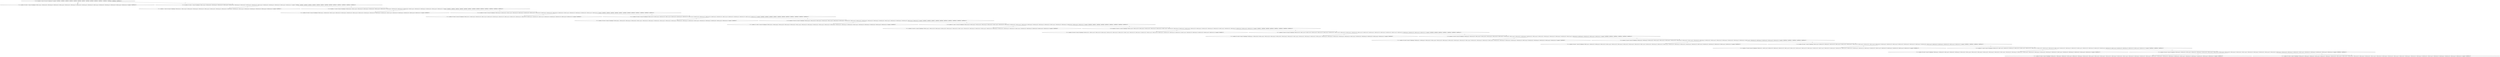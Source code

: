 digraph {
    0 [ label = "{\"n\":15,\"markers\":0,\"start\":32,\"stop\":32,\"haplotype\":[],\"samples\":[\"SAMPLE1\",\"SAMPLE2\",\"SAMPLE3\",\"SAMPLE4\",\"SAMPLE5\",\"SAMPLE6\",\"SAMPLE7\",\"SAMPLE8\",\"SAMPLE9\",\"SAMPLE10\",\"SAMPLE11\",\"SAMPLE12\",\"SAMPLE13\",\"SAMPLE14\",\"SAMPLE14\"]}" ]
    1 [ label = "{\"n\":1,\"markers\":16,\"start\":17,\"stop\":32,\"haplotype\":[\"chr9_17_A_C_1\",\"chr9_18_G_T_0\",\"chr9_19_A_C_0\",\"chr9_20_G_T_0\",\"chr9_21_A_C_0\",\"chr9_22_G_T_0\",\"chr9_23_A_C_0\",\"chr9_24_G_T_0\",\"chr9_25_A_C_0\",\"chr9_26_G_T_0\",\"chr9_27_A_C_0\",\"chr9_28_G_T_0\",\"chr9_29_A_C_0\",\"chr9_30_G_T_0\",\"chr9_31_A_C_0\",\"chr9_32_G_T_1\"],\"samples\":[\"SAMPLE14\"]}" ]
    2 [ label = "{\"n\":14,\"markers\":16,\"start\":17,\"stop\":32,\"haplotype\":[\"chr9_17_A_C_0\",\"chr9_18_G_T_0\",\"chr9_19_A_C_0\",\"chr9_20_G_T_0\",\"chr9_21_A_C_0\",\"chr9_22_G_T_0\",\"chr9_23_A_C_0\",\"chr9_24_G_T_0\",\"chr9_25_A_C_0\",\"chr9_26_G_T_0\",\"chr9_27_A_C_0\",\"chr9_28_G_T_0\",\"chr9_29_A_C_0\",\"chr9_30_G_T_0\",\"chr9_31_A_C_0\",\"chr9_32_G_T_1\"],\"samples\":[\"SAMPLE1\",\"SAMPLE2\",\"SAMPLE3\",\"SAMPLE4\",\"SAMPLE5\",\"SAMPLE6\",\"SAMPLE7\",\"SAMPLE8\",\"SAMPLE9\",\"SAMPLE10\",\"SAMPLE11\",\"SAMPLE12\",\"SAMPLE13\",\"SAMPLE14\"]}" ]
    3 [ label = "{\"n\":1,\"markers\":17,\"start\":16,\"stop\":32,\"haplotype\":[\"chr9_16_G_T_1\",\"chr9_17_A_C_0\",\"chr9_18_G_T_0\",\"chr9_19_A_C_0\",\"chr9_20_G_T_0\",\"chr9_21_A_C_0\",\"chr9_22_G_T_0\",\"chr9_23_A_C_0\",\"chr9_24_G_T_0\",\"chr9_25_A_C_0\",\"chr9_26_G_T_0\",\"chr9_27_A_C_0\",\"chr9_28_G_T_0\",\"chr9_29_A_C_0\",\"chr9_30_G_T_0\",\"chr9_31_A_C_0\",\"chr9_32_G_T_1\"],\"samples\":[\"SAMPLE1\"]}" ]
    4 [ label = "{\"n\":13,\"markers\":17,\"start\":16,\"stop\":32,\"haplotype\":[\"chr9_16_G_T_0\",\"chr9_17_A_C_0\",\"chr9_18_G_T_0\",\"chr9_19_A_C_0\",\"chr9_20_G_T_0\",\"chr9_21_A_C_0\",\"chr9_22_G_T_0\",\"chr9_23_A_C_0\",\"chr9_24_G_T_0\",\"chr9_25_A_C_0\",\"chr9_26_G_T_0\",\"chr9_27_A_C_0\",\"chr9_28_G_T_0\",\"chr9_29_A_C_0\",\"chr9_30_G_T_0\",\"chr9_31_A_C_0\",\"chr9_32_G_T_1\"],\"samples\":[\"SAMPLE2\",\"SAMPLE3\",\"SAMPLE4\",\"SAMPLE5\",\"SAMPLE6\",\"SAMPLE7\",\"SAMPLE8\",\"SAMPLE9\",\"SAMPLE10\",\"SAMPLE11\",\"SAMPLE12\",\"SAMPLE13\",\"SAMPLE14\"]}" ]
    5 [ label = "{\"n\":1,\"markers\":18,\"start\":15,\"stop\":32,\"haplotype\":[\"chr9_15_A_C_1\",\"chr9_16_G_T_0\",\"chr9_17_A_C_0\",\"chr9_18_G_T_0\",\"chr9_19_A_C_0\",\"chr9_20_G_T_0\",\"chr9_21_A_C_0\",\"chr9_22_G_T_0\",\"chr9_23_A_C_0\",\"chr9_24_G_T_0\",\"chr9_25_A_C_0\",\"chr9_26_G_T_0\",\"chr9_27_A_C_0\",\"chr9_28_G_T_0\",\"chr9_29_A_C_0\",\"chr9_30_G_T_0\",\"chr9_31_A_C_0\",\"chr9_32_G_T_1\"],\"samples\":[\"SAMPLE2\"]}" ]
    6 [ label = "{\"n\":12,\"markers\":18,\"start\":15,\"stop\":32,\"haplotype\":[\"chr9_15_A_C_0\",\"chr9_16_G_T_0\",\"chr9_17_A_C_0\",\"chr9_18_G_T_0\",\"chr9_19_A_C_0\",\"chr9_20_G_T_0\",\"chr9_21_A_C_0\",\"chr9_22_G_T_0\",\"chr9_23_A_C_0\",\"chr9_24_G_T_0\",\"chr9_25_A_C_0\",\"chr9_26_G_T_0\",\"chr9_27_A_C_0\",\"chr9_28_G_T_0\",\"chr9_29_A_C_0\",\"chr9_30_G_T_0\",\"chr9_31_A_C_0\",\"chr9_32_G_T_1\"],\"samples\":[\"SAMPLE3\",\"SAMPLE4\",\"SAMPLE5\",\"SAMPLE6\",\"SAMPLE7\",\"SAMPLE8\",\"SAMPLE9\",\"SAMPLE10\",\"SAMPLE11\",\"SAMPLE12\",\"SAMPLE13\",\"SAMPLE14\"]}" ]
    7 [ label = "{\"n\":1,\"markers\":19,\"start\":14,\"stop\":32,\"haplotype\":[\"chr9_14_G_T_1\",\"chr9_15_A_C_0\",\"chr9_16_G_T_0\",\"chr9_17_A_C_0\",\"chr9_18_G_T_0\",\"chr9_19_A_C_0\",\"chr9_20_G_T_0\",\"chr9_21_A_C_0\",\"chr9_22_G_T_0\",\"chr9_23_A_C_0\",\"chr9_24_G_T_0\",\"chr9_25_A_C_0\",\"chr9_26_G_T_0\",\"chr9_27_A_C_0\",\"chr9_28_G_T_0\",\"chr9_29_A_C_0\",\"chr9_30_G_T_0\",\"chr9_31_A_C_0\",\"chr9_32_G_T_1\"],\"samples\":[\"SAMPLE3\"]}" ]
    8 [ label = "{\"n\":11,\"markers\":19,\"start\":14,\"stop\":32,\"haplotype\":[\"chr9_14_G_T_0\",\"chr9_15_A_C_0\",\"chr9_16_G_T_0\",\"chr9_17_A_C_0\",\"chr9_18_G_T_0\",\"chr9_19_A_C_0\",\"chr9_20_G_T_0\",\"chr9_21_A_C_0\",\"chr9_22_G_T_0\",\"chr9_23_A_C_0\",\"chr9_24_G_T_0\",\"chr9_25_A_C_0\",\"chr9_26_G_T_0\",\"chr9_27_A_C_0\",\"chr9_28_G_T_0\",\"chr9_29_A_C_0\",\"chr9_30_G_T_0\",\"chr9_31_A_C_0\",\"chr9_32_G_T_1\"],\"samples\":[\"SAMPLE4\",\"SAMPLE5\",\"SAMPLE6\",\"SAMPLE7\",\"SAMPLE8\",\"SAMPLE9\",\"SAMPLE10\",\"SAMPLE11\",\"SAMPLE12\",\"SAMPLE13\",\"SAMPLE14\"]}" ]
    9 [ label = "{\"n\":1,\"markers\":20,\"start\":13,\"stop\":32,\"haplotype\":[\"chr9_13_A_C_1\",\"chr9_14_G_T_0\",\"chr9_15_A_C_0\",\"chr9_16_G_T_0\",\"chr9_17_A_C_0\",\"chr9_18_G_T_0\",\"chr9_19_A_C_0\",\"chr9_20_G_T_0\",\"chr9_21_A_C_0\",\"chr9_22_G_T_0\",\"chr9_23_A_C_0\",\"chr9_24_G_T_0\",\"chr9_25_A_C_0\",\"chr9_26_G_T_0\",\"chr9_27_A_C_0\",\"chr9_28_G_T_0\",\"chr9_29_A_C_0\",\"chr9_30_G_T_0\",\"chr9_31_A_C_0\",\"chr9_32_G_T_1\"],\"samples\":[\"SAMPLE4\"]}" ]
    10 [ label = "{\"n\":10,\"markers\":20,\"start\":13,\"stop\":32,\"haplotype\":[\"chr9_13_A_C_0\",\"chr9_14_G_T_0\",\"chr9_15_A_C_0\",\"chr9_16_G_T_0\",\"chr9_17_A_C_0\",\"chr9_18_G_T_0\",\"chr9_19_A_C_0\",\"chr9_20_G_T_0\",\"chr9_21_A_C_0\",\"chr9_22_G_T_0\",\"chr9_23_A_C_0\",\"chr9_24_G_T_0\",\"chr9_25_A_C_0\",\"chr9_26_G_T_0\",\"chr9_27_A_C_0\",\"chr9_28_G_T_0\",\"chr9_29_A_C_0\",\"chr9_30_G_T_0\",\"chr9_31_A_C_0\",\"chr9_32_G_T_1\"],\"samples\":[\"SAMPLE5\",\"SAMPLE6\",\"SAMPLE7\",\"SAMPLE8\",\"SAMPLE9\",\"SAMPLE10\",\"SAMPLE11\",\"SAMPLE12\",\"SAMPLE13\",\"SAMPLE14\"]}" ]
    11 [ label = "{\"n\":1,\"markers\":21,\"start\":12,\"stop\":32,\"haplotype\":[\"chr9_12_G_T_1\",\"chr9_13_A_C_0\",\"chr9_14_G_T_0\",\"chr9_15_A_C_0\",\"chr9_16_G_T_0\",\"chr9_17_A_C_0\",\"chr9_18_G_T_0\",\"chr9_19_A_C_0\",\"chr9_20_G_T_0\",\"chr9_21_A_C_0\",\"chr9_22_G_T_0\",\"chr9_23_A_C_0\",\"chr9_24_G_T_0\",\"chr9_25_A_C_0\",\"chr9_26_G_T_0\",\"chr9_27_A_C_0\",\"chr9_28_G_T_0\",\"chr9_29_A_C_0\",\"chr9_30_G_T_0\",\"chr9_31_A_C_0\",\"chr9_32_G_T_1\"],\"samples\":[\"SAMPLE5\"]}" ]
    12 [ label = "{\"n\":9,\"markers\":21,\"start\":12,\"stop\":32,\"haplotype\":[\"chr9_12_G_T_0\",\"chr9_13_A_C_0\",\"chr9_14_G_T_0\",\"chr9_15_A_C_0\",\"chr9_16_G_T_0\",\"chr9_17_A_C_0\",\"chr9_18_G_T_0\",\"chr9_19_A_C_0\",\"chr9_20_G_T_0\",\"chr9_21_A_C_0\",\"chr9_22_G_T_0\",\"chr9_23_A_C_0\",\"chr9_24_G_T_0\",\"chr9_25_A_C_0\",\"chr9_26_G_T_0\",\"chr9_27_A_C_0\",\"chr9_28_G_T_0\",\"chr9_29_A_C_0\",\"chr9_30_G_T_0\",\"chr9_31_A_C_0\",\"chr9_32_G_T_1\"],\"samples\":[\"SAMPLE6\",\"SAMPLE7\",\"SAMPLE8\",\"SAMPLE9\",\"SAMPLE10\",\"SAMPLE11\",\"SAMPLE12\",\"SAMPLE13\",\"SAMPLE14\"]}" ]
    13 [ label = "{\"n\":1,\"markers\":22,\"start\":11,\"stop\":32,\"haplotype\":[\"chr9_11_A_C_1\",\"chr9_12_G_T_0\",\"chr9_13_A_C_0\",\"chr9_14_G_T_0\",\"chr9_15_A_C_0\",\"chr9_16_G_T_0\",\"chr9_17_A_C_0\",\"chr9_18_G_T_0\",\"chr9_19_A_C_0\",\"chr9_20_G_T_0\",\"chr9_21_A_C_0\",\"chr9_22_G_T_0\",\"chr9_23_A_C_0\",\"chr9_24_G_T_0\",\"chr9_25_A_C_0\",\"chr9_26_G_T_0\",\"chr9_27_A_C_0\",\"chr9_28_G_T_0\",\"chr9_29_A_C_0\",\"chr9_30_G_T_0\",\"chr9_31_A_C_0\",\"chr9_32_G_T_1\"],\"samples\":[\"SAMPLE6\"]}" ]
    14 [ label = "{\"n\":8,\"markers\":22,\"start\":11,\"stop\":32,\"haplotype\":[\"chr9_11_A_C_0\",\"chr9_12_G_T_0\",\"chr9_13_A_C_0\",\"chr9_14_G_T_0\",\"chr9_15_A_C_0\",\"chr9_16_G_T_0\",\"chr9_17_A_C_0\",\"chr9_18_G_T_0\",\"chr9_19_A_C_0\",\"chr9_20_G_T_0\",\"chr9_21_A_C_0\",\"chr9_22_G_T_0\",\"chr9_23_A_C_0\",\"chr9_24_G_T_0\",\"chr9_25_A_C_0\",\"chr9_26_G_T_0\",\"chr9_27_A_C_0\",\"chr9_28_G_T_0\",\"chr9_29_A_C_0\",\"chr9_30_G_T_0\",\"chr9_31_A_C_0\",\"chr9_32_G_T_1\"],\"samples\":[\"SAMPLE7\",\"SAMPLE8\",\"SAMPLE9\",\"SAMPLE10\",\"SAMPLE11\",\"SAMPLE12\",\"SAMPLE13\",\"SAMPLE14\"]}" ]
    15 [ label = "{\"n\":1,\"markers\":23,\"start\":10,\"stop\":32,\"haplotype\":[\"chr9_10_G_T_1\",\"chr9_11_A_C_0\",\"chr9_12_G_T_0\",\"chr9_13_A_C_0\",\"chr9_14_G_T_0\",\"chr9_15_A_C_0\",\"chr9_16_G_T_0\",\"chr9_17_A_C_0\",\"chr9_18_G_T_0\",\"chr9_19_A_C_0\",\"chr9_20_G_T_0\",\"chr9_21_A_C_0\",\"chr9_22_G_T_0\",\"chr9_23_A_C_0\",\"chr9_24_G_T_0\",\"chr9_25_A_C_0\",\"chr9_26_G_T_0\",\"chr9_27_A_C_0\",\"chr9_28_G_T_0\",\"chr9_29_A_C_0\",\"chr9_30_G_T_0\",\"chr9_31_A_C_0\",\"chr9_32_G_T_1\"],\"samples\":[\"SAMPLE7\"]}" ]
    16 [ label = "{\"n\":7,\"markers\":23,\"start\":10,\"stop\":32,\"haplotype\":[\"chr9_10_G_T_0\",\"chr9_11_A_C_0\",\"chr9_12_G_T_0\",\"chr9_13_A_C_0\",\"chr9_14_G_T_0\",\"chr9_15_A_C_0\",\"chr9_16_G_T_0\",\"chr9_17_A_C_0\",\"chr9_18_G_T_0\",\"chr9_19_A_C_0\",\"chr9_20_G_T_0\",\"chr9_21_A_C_0\",\"chr9_22_G_T_0\",\"chr9_23_A_C_0\",\"chr9_24_G_T_0\",\"chr9_25_A_C_0\",\"chr9_26_G_T_0\",\"chr9_27_A_C_0\",\"chr9_28_G_T_0\",\"chr9_29_A_C_0\",\"chr9_30_G_T_0\",\"chr9_31_A_C_0\",\"chr9_32_G_T_1\"],\"samples\":[\"SAMPLE8\",\"SAMPLE9\",\"SAMPLE10\",\"SAMPLE11\",\"SAMPLE12\",\"SAMPLE13\",\"SAMPLE14\"]}" ]
    17 [ label = "{\"n\":1,\"markers\":24,\"start\":9,\"stop\":32,\"haplotype\":[\"chr9_9_A_C_1\",\"chr9_10_G_T_0\",\"chr9_11_A_C_0\",\"chr9_12_G_T_0\",\"chr9_13_A_C_0\",\"chr9_14_G_T_0\",\"chr9_15_A_C_0\",\"chr9_16_G_T_0\",\"chr9_17_A_C_0\",\"chr9_18_G_T_0\",\"chr9_19_A_C_0\",\"chr9_20_G_T_0\",\"chr9_21_A_C_0\",\"chr9_22_G_T_0\",\"chr9_23_A_C_0\",\"chr9_24_G_T_0\",\"chr9_25_A_C_0\",\"chr9_26_G_T_0\",\"chr9_27_A_C_0\",\"chr9_28_G_T_0\",\"chr9_29_A_C_0\",\"chr9_30_G_T_0\",\"chr9_31_A_C_0\",\"chr9_32_G_T_1\"],\"samples\":[\"SAMPLE8\"]}" ]
    18 [ label = "{\"n\":6,\"markers\":24,\"start\":9,\"stop\":32,\"haplotype\":[\"chr9_9_A_C_0\",\"chr9_10_G_T_0\",\"chr9_11_A_C_0\",\"chr9_12_G_T_0\",\"chr9_13_A_C_0\",\"chr9_14_G_T_0\",\"chr9_15_A_C_0\",\"chr9_16_G_T_0\",\"chr9_17_A_C_0\",\"chr9_18_G_T_0\",\"chr9_19_A_C_0\",\"chr9_20_G_T_0\",\"chr9_21_A_C_0\",\"chr9_22_G_T_0\",\"chr9_23_A_C_0\",\"chr9_24_G_T_0\",\"chr9_25_A_C_0\",\"chr9_26_G_T_0\",\"chr9_27_A_C_0\",\"chr9_28_G_T_0\",\"chr9_29_A_C_0\",\"chr9_30_G_T_0\",\"chr9_31_A_C_0\",\"chr9_32_G_T_1\"],\"samples\":[\"SAMPLE9\",\"SAMPLE10\",\"SAMPLE11\",\"SAMPLE12\",\"SAMPLE13\",\"SAMPLE14\"]}" ]
    19 [ label = "{\"n\":1,\"markers\":25,\"start\":8,\"stop\":32,\"haplotype\":[\"chr9_8_G_T_1\",\"chr9_9_A_C_0\",\"chr9_10_G_T_0\",\"chr9_11_A_C_0\",\"chr9_12_G_T_0\",\"chr9_13_A_C_0\",\"chr9_14_G_T_0\",\"chr9_15_A_C_0\",\"chr9_16_G_T_0\",\"chr9_17_A_C_0\",\"chr9_18_G_T_0\",\"chr9_19_A_C_0\",\"chr9_20_G_T_0\",\"chr9_21_A_C_0\",\"chr9_22_G_T_0\",\"chr9_23_A_C_0\",\"chr9_24_G_T_0\",\"chr9_25_A_C_0\",\"chr9_26_G_T_0\",\"chr9_27_A_C_0\",\"chr9_28_G_T_0\",\"chr9_29_A_C_0\",\"chr9_30_G_T_0\",\"chr9_31_A_C_0\",\"chr9_32_G_T_1\"],\"samples\":[\"SAMPLE9\"]}" ]
    20 [ label = "{\"n\":5,\"markers\":25,\"start\":8,\"stop\":32,\"haplotype\":[\"chr9_8_G_T_0\",\"chr9_9_A_C_0\",\"chr9_10_G_T_0\",\"chr9_11_A_C_0\",\"chr9_12_G_T_0\",\"chr9_13_A_C_0\",\"chr9_14_G_T_0\",\"chr9_15_A_C_0\",\"chr9_16_G_T_0\",\"chr9_17_A_C_0\",\"chr9_18_G_T_0\",\"chr9_19_A_C_0\",\"chr9_20_G_T_0\",\"chr9_21_A_C_0\",\"chr9_22_G_T_0\",\"chr9_23_A_C_0\",\"chr9_24_G_T_0\",\"chr9_25_A_C_0\",\"chr9_26_G_T_0\",\"chr9_27_A_C_0\",\"chr9_28_G_T_0\",\"chr9_29_A_C_0\",\"chr9_30_G_T_0\",\"chr9_31_A_C_0\",\"chr9_32_G_T_1\"],\"samples\":[\"SAMPLE10\",\"SAMPLE11\",\"SAMPLE12\",\"SAMPLE13\",\"SAMPLE14\"]}" ]
    21 [ label = "{\"n\":1,\"markers\":26,\"start\":7,\"stop\":32,\"haplotype\":[\"chr9_7_A_C_1\",\"chr9_8_G_T_0\",\"chr9_9_A_C_0\",\"chr9_10_G_T_0\",\"chr9_11_A_C_0\",\"chr9_12_G_T_0\",\"chr9_13_A_C_0\",\"chr9_14_G_T_0\",\"chr9_15_A_C_0\",\"chr9_16_G_T_0\",\"chr9_17_A_C_0\",\"chr9_18_G_T_0\",\"chr9_19_A_C_0\",\"chr9_20_G_T_0\",\"chr9_21_A_C_0\",\"chr9_22_G_T_0\",\"chr9_23_A_C_0\",\"chr9_24_G_T_0\",\"chr9_25_A_C_0\",\"chr9_26_G_T_0\",\"chr9_27_A_C_0\",\"chr9_28_G_T_0\",\"chr9_29_A_C_0\",\"chr9_30_G_T_0\",\"chr9_31_A_C_0\",\"chr9_32_G_T_1\"],\"samples\":[\"SAMPLE10\"]}" ]
    22 [ label = "{\"n\":4,\"markers\":26,\"start\":7,\"stop\":32,\"haplotype\":[\"chr9_7_A_C_0\",\"chr9_8_G_T_0\",\"chr9_9_A_C_0\",\"chr9_10_G_T_0\",\"chr9_11_A_C_0\",\"chr9_12_G_T_0\",\"chr9_13_A_C_0\",\"chr9_14_G_T_0\",\"chr9_15_A_C_0\",\"chr9_16_G_T_0\",\"chr9_17_A_C_0\",\"chr9_18_G_T_0\",\"chr9_19_A_C_0\",\"chr9_20_G_T_0\",\"chr9_21_A_C_0\",\"chr9_22_G_T_0\",\"chr9_23_A_C_0\",\"chr9_24_G_T_0\",\"chr9_25_A_C_0\",\"chr9_26_G_T_0\",\"chr9_27_A_C_0\",\"chr9_28_G_T_0\",\"chr9_29_A_C_0\",\"chr9_30_G_T_0\",\"chr9_31_A_C_0\",\"chr9_32_G_T_1\"],\"samples\":[\"SAMPLE11\",\"SAMPLE12\",\"SAMPLE13\",\"SAMPLE14\"]}" ]
    23 [ label = "{\"n\":1,\"markers\":27,\"start\":6,\"stop\":32,\"haplotype\":[\"chr9_6_G_T_1\",\"chr9_7_A_C_0\",\"chr9_8_G_T_0\",\"chr9_9_A_C_0\",\"chr9_10_G_T_0\",\"chr9_11_A_C_0\",\"chr9_12_G_T_0\",\"chr9_13_A_C_0\",\"chr9_14_G_T_0\",\"chr9_15_A_C_0\",\"chr9_16_G_T_0\",\"chr9_17_A_C_0\",\"chr9_18_G_T_0\",\"chr9_19_A_C_0\",\"chr9_20_G_T_0\",\"chr9_21_A_C_0\",\"chr9_22_G_T_0\",\"chr9_23_A_C_0\",\"chr9_24_G_T_0\",\"chr9_25_A_C_0\",\"chr9_26_G_T_0\",\"chr9_27_A_C_0\",\"chr9_28_G_T_0\",\"chr9_29_A_C_0\",\"chr9_30_G_T_0\",\"chr9_31_A_C_0\",\"chr9_32_G_T_1\"],\"samples\":[\"SAMPLE11\"]}" ]
    24 [ label = "{\"n\":3,\"markers\":27,\"start\":6,\"stop\":32,\"haplotype\":[\"chr9_6_G_T_0\",\"chr9_7_A_C_0\",\"chr9_8_G_T_0\",\"chr9_9_A_C_0\",\"chr9_10_G_T_0\",\"chr9_11_A_C_0\",\"chr9_12_G_T_0\",\"chr9_13_A_C_0\",\"chr9_14_G_T_0\",\"chr9_15_A_C_0\",\"chr9_16_G_T_0\",\"chr9_17_A_C_0\",\"chr9_18_G_T_0\",\"chr9_19_A_C_0\",\"chr9_20_G_T_0\",\"chr9_21_A_C_0\",\"chr9_22_G_T_0\",\"chr9_23_A_C_0\",\"chr9_24_G_T_0\",\"chr9_25_A_C_0\",\"chr9_26_G_T_0\",\"chr9_27_A_C_0\",\"chr9_28_G_T_0\",\"chr9_29_A_C_0\",\"chr9_30_G_T_0\",\"chr9_31_A_C_0\",\"chr9_32_G_T_1\"],\"samples\":[\"SAMPLE12\",\"SAMPLE13\",\"SAMPLE14\"]}" ]
    25 [ label = "{\"n\":1,\"markers\":28,\"start\":5,\"stop\":32,\"haplotype\":[\"chr9_5_A_C_1\",\"chr9_6_G_T_0\",\"chr9_7_A_C_0\",\"chr9_8_G_T_0\",\"chr9_9_A_C_0\",\"chr9_10_G_T_0\",\"chr9_11_A_C_0\",\"chr9_12_G_T_0\",\"chr9_13_A_C_0\",\"chr9_14_G_T_0\",\"chr9_15_A_C_0\",\"chr9_16_G_T_0\",\"chr9_17_A_C_0\",\"chr9_18_G_T_0\",\"chr9_19_A_C_0\",\"chr9_20_G_T_0\",\"chr9_21_A_C_0\",\"chr9_22_G_T_0\",\"chr9_23_A_C_0\",\"chr9_24_G_T_0\",\"chr9_25_A_C_0\",\"chr9_26_G_T_0\",\"chr9_27_A_C_0\",\"chr9_28_G_T_0\",\"chr9_29_A_C_0\",\"chr9_30_G_T_0\",\"chr9_31_A_C_0\",\"chr9_32_G_T_1\"],\"samples\":[\"SAMPLE12\"]}" ]
    26 [ label = "{\"n\":2,\"markers\":28,\"start\":5,\"stop\":32,\"haplotype\":[\"chr9_5_A_C_0\",\"chr9_6_G_T_0\",\"chr9_7_A_C_0\",\"chr9_8_G_T_0\",\"chr9_9_A_C_0\",\"chr9_10_G_T_0\",\"chr9_11_A_C_0\",\"chr9_12_G_T_0\",\"chr9_13_A_C_0\",\"chr9_14_G_T_0\",\"chr9_15_A_C_0\",\"chr9_16_G_T_0\",\"chr9_17_A_C_0\",\"chr9_18_G_T_0\",\"chr9_19_A_C_0\",\"chr9_20_G_T_0\",\"chr9_21_A_C_0\",\"chr9_22_G_T_0\",\"chr9_23_A_C_0\",\"chr9_24_G_T_0\",\"chr9_25_A_C_0\",\"chr9_26_G_T_0\",\"chr9_27_A_C_0\",\"chr9_28_G_T_0\",\"chr9_29_A_C_0\",\"chr9_30_G_T_0\",\"chr9_31_A_C_0\",\"chr9_32_G_T_1\"],\"samples\":[\"SAMPLE13\",\"SAMPLE14\"]}" ]
    27 [ label = "{\"n\":1,\"markers\":29,\"start\":4,\"stop\":32,\"haplotype\":[\"chr9_4_G_T_1\",\"chr9_5_A_C_0\",\"chr9_6_G_T_0\",\"chr9_7_A_C_0\",\"chr9_8_G_T_0\",\"chr9_9_A_C_0\",\"chr9_10_G_T_0\",\"chr9_11_A_C_0\",\"chr9_12_G_T_0\",\"chr9_13_A_C_0\",\"chr9_14_G_T_0\",\"chr9_15_A_C_0\",\"chr9_16_G_T_0\",\"chr9_17_A_C_0\",\"chr9_18_G_T_0\",\"chr9_19_A_C_0\",\"chr9_20_G_T_0\",\"chr9_21_A_C_0\",\"chr9_22_G_T_0\",\"chr9_23_A_C_0\",\"chr9_24_G_T_0\",\"chr9_25_A_C_0\",\"chr9_26_G_T_0\",\"chr9_27_A_C_0\",\"chr9_28_G_T_0\",\"chr9_29_A_C_0\",\"chr9_30_G_T_0\",\"chr9_31_A_C_0\",\"chr9_32_G_T_1\"],\"samples\":[\"SAMPLE13\"]}" ]
    28 [ label = "{\"n\":1,\"markers\":29,\"start\":4,\"stop\":32,\"haplotype\":[\"chr9_4_G_T_0\",\"chr9_5_A_C_0\",\"chr9_6_G_T_0\",\"chr9_7_A_C_0\",\"chr9_8_G_T_0\",\"chr9_9_A_C_0\",\"chr9_10_G_T_0\",\"chr9_11_A_C_0\",\"chr9_12_G_T_0\",\"chr9_13_A_C_0\",\"chr9_14_G_T_0\",\"chr9_15_A_C_0\",\"chr9_16_G_T_0\",\"chr9_17_A_C_0\",\"chr9_18_G_T_0\",\"chr9_19_A_C_0\",\"chr9_20_G_T_0\",\"chr9_21_A_C_0\",\"chr9_22_G_T_0\",\"chr9_23_A_C_0\",\"chr9_24_G_T_0\",\"chr9_25_A_C_0\",\"chr9_26_G_T_0\",\"chr9_27_A_C_0\",\"chr9_28_G_T_0\",\"chr9_29_A_C_0\",\"chr9_30_G_T_0\",\"chr9_31_A_C_0\",\"chr9_32_G_T_1\"],\"samples\":[\"SAMPLE14\"]}" ]
    0 -> 1 [ label = "0" ]
    0 -> 2 [ label = "0" ]
    2 -> 3 [ label = "0" ]
    2 -> 4 [ label = "0" ]
    4 -> 5 [ label = "0" ]
    4 -> 6 [ label = "0" ]
    6 -> 7 [ label = "0" ]
    6 -> 8 [ label = "0" ]
    8 -> 9 [ label = "0" ]
    8 -> 10 [ label = "0" ]
    10 -> 11 [ label = "0" ]
    10 -> 12 [ label = "0" ]
    12 -> 13 [ label = "0" ]
    12 -> 14 [ label = "0" ]
    14 -> 15 [ label = "0" ]
    14 -> 16 [ label = "0" ]
    16 -> 17 [ label = "0" ]
    16 -> 18 [ label = "0" ]
    18 -> 19 [ label = "0" ]
    18 -> 20 [ label = "0" ]
    20 -> 21 [ label = "0" ]
    20 -> 22 [ label = "0" ]
    22 -> 23 [ label = "0" ]
    22 -> 24 [ label = "0" ]
    24 -> 25 [ label = "0" ]
    24 -> 26 [ label = "0" ]
    26 -> 27 [ label = "0" ]
    26 -> 28 [ label = "0" ]
}
